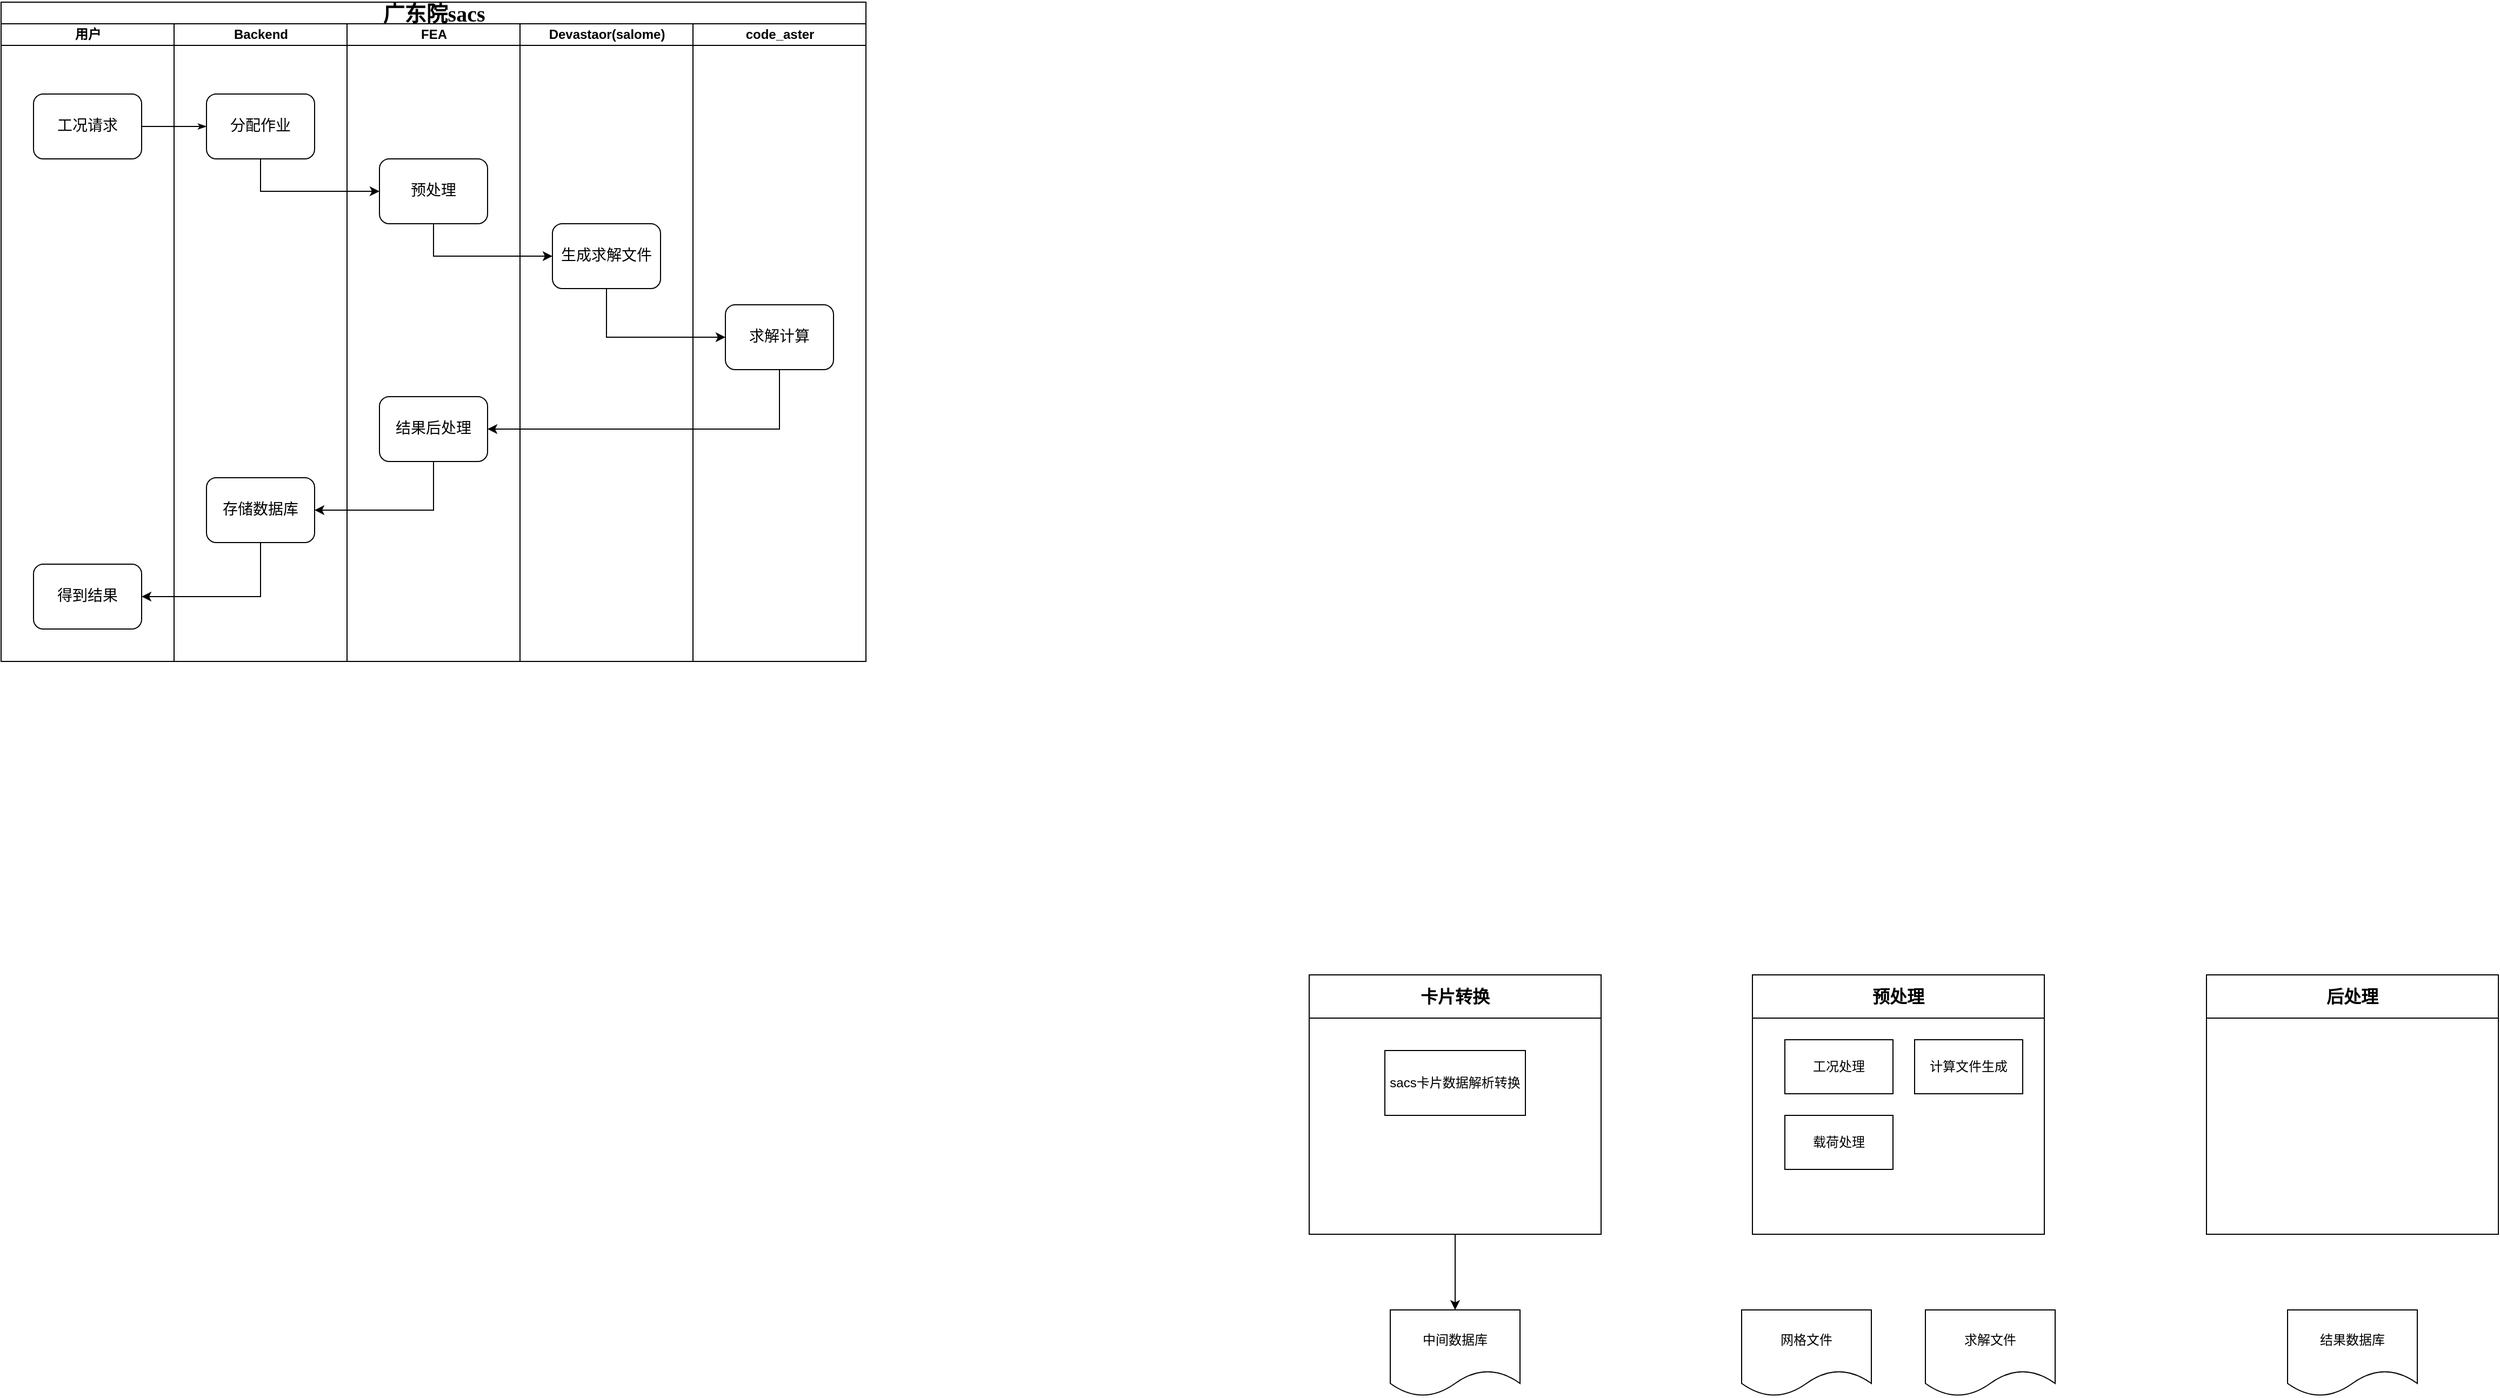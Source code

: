 <mxfile version="28.2.0">
  <diagram name="Page-1" id="74e2e168-ea6b-b213-b513-2b3c1d86103e">
    <mxGraphModel dx="779" dy="614" grid="1" gridSize="10" guides="1" tooltips="1" connect="1" arrows="1" fold="1" page="1" pageScale="1" pageWidth="1100" pageHeight="850" background="none" math="0" shadow="0">
      <root>
        <mxCell id="0" />
        <mxCell id="1" parent="0" />
        <mxCell id="77e6c97f196da883-1" value="&lt;font style=&quot;font-size: 20px;&quot;&gt;广东院sacs&lt;/font&gt;" style="swimlane;html=1;childLayout=stackLayout;startSize=20;rounded=0;shadow=0;labelBackgroundColor=none;strokeWidth=1;fontFamily=Verdana;fontSize=8;align=center;" parent="1" vertex="1">
          <mxGeometry x="70" y="20" width="800" height="610" as="geometry" />
        </mxCell>
        <mxCell id="77e6c97f196da883-2" value="用户" style="swimlane;html=1;startSize=20;" parent="77e6c97f196da883-1" vertex="1">
          <mxGeometry y="20" width="160" height="590" as="geometry" />
        </mxCell>
        <mxCell id="77e6c97f196da883-8" value="工况请求" style="rounded=1;whiteSpace=wrap;html=1;shadow=0;labelBackgroundColor=none;strokeWidth=1;fontFamily=Verdana;fontSize=14;align=center;" parent="77e6c97f196da883-2" vertex="1">
          <mxGeometry x="30" y="65" width="100" height="60" as="geometry" />
        </mxCell>
        <mxCell id="9iy6A6iOUr_-d6wuEB2l-32" value="得到结果" style="rounded=1;whiteSpace=wrap;html=1;shadow=0;labelBackgroundColor=none;strokeWidth=1;fontFamily=Verdana;fontSize=14;align=center;" vertex="1" parent="77e6c97f196da883-2">
          <mxGeometry x="30" y="500" width="100" height="60" as="geometry" />
        </mxCell>
        <mxCell id="77e6c97f196da883-26" style="edgeStyle=orthogonalEdgeStyle;rounded=1;html=1;labelBackgroundColor=none;startArrow=none;startFill=0;startSize=5;endArrow=classicThin;endFill=1;endSize=5;jettySize=auto;orthogonalLoop=1;strokeWidth=1;fontFamily=Verdana;fontSize=14;" parent="77e6c97f196da883-1" source="77e6c97f196da883-8" target="77e6c97f196da883-11" edge="1">
          <mxGeometry relative="1" as="geometry" />
        </mxCell>
        <mxCell id="77e6c97f196da883-3" value="Backend" style="swimlane;html=1;startSize=20;" parent="77e6c97f196da883-1" vertex="1">
          <mxGeometry x="160" y="20" width="160" height="590" as="geometry" />
        </mxCell>
        <mxCell id="77e6c97f196da883-11" value="分配作业" style="rounded=1;whiteSpace=wrap;html=1;shadow=0;labelBackgroundColor=none;strokeWidth=1;fontFamily=Verdana;fontSize=14;align=center;" parent="77e6c97f196da883-3" vertex="1">
          <mxGeometry x="30" y="65" width="100" height="60" as="geometry" />
        </mxCell>
        <mxCell id="9iy6A6iOUr_-d6wuEB2l-11" value="存储数据库" style="rounded=1;whiteSpace=wrap;html=1;shadow=0;labelBackgroundColor=none;strokeWidth=1;fontFamily=Verdana;fontSize=14;align=center;" vertex="1" parent="77e6c97f196da883-3">
          <mxGeometry x="30" y="420" width="100" height="60" as="geometry" />
        </mxCell>
        <mxCell id="77e6c97f196da883-4" value="FEA" style="swimlane;html=1;startSize=20;" parent="77e6c97f196da883-1" vertex="1">
          <mxGeometry x="320" y="20" width="160" height="590" as="geometry" />
        </mxCell>
        <mxCell id="77e6c97f196da883-12" value="预处理" style="rounded=1;whiteSpace=wrap;html=1;shadow=0;labelBackgroundColor=none;strokeWidth=1;fontFamily=Verdana;fontSize=14;align=center;" parent="77e6c97f196da883-4" vertex="1">
          <mxGeometry x="30" y="125" width="100" height="60" as="geometry" />
        </mxCell>
        <mxCell id="9iy6A6iOUr_-d6wuEB2l-6" value="结果后处理" style="rounded=1;whiteSpace=wrap;html=1;shadow=0;labelBackgroundColor=none;strokeWidth=1;fontFamily=Verdana;fontSize=14;align=center;" vertex="1" parent="77e6c97f196da883-4">
          <mxGeometry x="30" y="345" width="100" height="60" as="geometry" />
        </mxCell>
        <mxCell id="77e6c97f196da883-5" value="Devastaor(salome)" style="swimlane;html=1;startSize=20;" parent="77e6c97f196da883-1" vertex="1">
          <mxGeometry x="480" y="20" width="160" height="590" as="geometry" />
        </mxCell>
        <mxCell id="77e6c97f196da883-15" value="生成求解文件" style="rounded=1;whiteSpace=wrap;html=1;shadow=0;labelBackgroundColor=none;strokeWidth=1;fontFamily=Verdana;fontSize=14;align=center;" parent="77e6c97f196da883-5" vertex="1">
          <mxGeometry x="30" y="185" width="100" height="60" as="geometry" />
        </mxCell>
        <mxCell id="77e6c97f196da883-6" value="code_aster" style="swimlane;html=1;startSize=20;" parent="77e6c97f196da883-1" vertex="1">
          <mxGeometry x="640" y="20" width="160" height="590" as="geometry" />
        </mxCell>
        <mxCell id="9iy6A6iOUr_-d6wuEB2l-2" value="求解计算" style="rounded=1;whiteSpace=wrap;html=1;shadow=0;labelBackgroundColor=none;strokeWidth=1;fontFamily=Verdana;fontSize=14;align=center;" vertex="1" parent="77e6c97f196da883-6">
          <mxGeometry x="30" y="260" width="100" height="60" as="geometry" />
        </mxCell>
        <mxCell id="9iy6A6iOUr_-d6wuEB2l-1" style="edgeStyle=orthogonalEdgeStyle;rounded=0;orthogonalLoop=1;jettySize=auto;html=1;entryX=0;entryY=0.5;entryDx=0;entryDy=0;exitX=0.5;exitY=1;exitDx=0;exitDy=0;startArrow=none;startFill=0;" edge="1" parent="77e6c97f196da883-1" source="77e6c97f196da883-11" target="77e6c97f196da883-12">
          <mxGeometry relative="1" as="geometry" />
        </mxCell>
        <mxCell id="9iy6A6iOUr_-d6wuEB2l-3" style="edgeStyle=orthogonalEdgeStyle;rounded=0;orthogonalLoop=1;jettySize=auto;html=1;entryX=0;entryY=0.5;entryDx=0;entryDy=0;exitX=0.5;exitY=1;exitDx=0;exitDy=0;" edge="1" parent="77e6c97f196da883-1" source="77e6c97f196da883-12" target="77e6c97f196da883-15">
          <mxGeometry relative="1" as="geometry" />
        </mxCell>
        <mxCell id="9iy6A6iOUr_-d6wuEB2l-5" style="edgeStyle=orthogonalEdgeStyle;rounded=0;orthogonalLoop=1;jettySize=auto;html=1;entryX=0;entryY=0.5;entryDx=0;entryDy=0;exitX=0.5;exitY=1;exitDx=0;exitDy=0;" edge="1" parent="77e6c97f196da883-1" source="77e6c97f196da883-15" target="9iy6A6iOUr_-d6wuEB2l-2">
          <mxGeometry relative="1" as="geometry" />
        </mxCell>
        <mxCell id="9iy6A6iOUr_-d6wuEB2l-7" style="edgeStyle=orthogonalEdgeStyle;rounded=0;orthogonalLoop=1;jettySize=auto;html=1;entryX=1;entryY=0.5;entryDx=0;entryDy=0;exitX=0.5;exitY=1;exitDx=0;exitDy=0;" edge="1" parent="77e6c97f196da883-1" source="9iy6A6iOUr_-d6wuEB2l-2" target="9iy6A6iOUr_-d6wuEB2l-6">
          <mxGeometry relative="1" as="geometry" />
        </mxCell>
        <mxCell id="9iy6A6iOUr_-d6wuEB2l-12" style="edgeStyle=orthogonalEdgeStyle;rounded=0;orthogonalLoop=1;jettySize=auto;html=1;entryX=1;entryY=0.5;entryDx=0;entryDy=0;exitX=0.5;exitY=1;exitDx=0;exitDy=0;" edge="1" parent="77e6c97f196da883-1" source="9iy6A6iOUr_-d6wuEB2l-6" target="9iy6A6iOUr_-d6wuEB2l-11">
          <mxGeometry relative="1" as="geometry" />
        </mxCell>
        <mxCell id="9iy6A6iOUr_-d6wuEB2l-33" style="edgeStyle=orthogonalEdgeStyle;rounded=0;orthogonalLoop=1;jettySize=auto;html=1;entryX=1;entryY=0.5;entryDx=0;entryDy=0;exitX=0.5;exitY=1;exitDx=0;exitDy=0;" edge="1" parent="77e6c97f196da883-1" source="9iy6A6iOUr_-d6wuEB2l-11" target="9iy6A6iOUr_-d6wuEB2l-32">
          <mxGeometry relative="1" as="geometry" />
        </mxCell>
        <mxCell id="9iy6A6iOUr_-d6wuEB2l-44" style="edgeStyle=orthogonalEdgeStyle;rounded=0;orthogonalLoop=1;jettySize=auto;html=1;exitX=0.5;exitY=1;exitDx=0;exitDy=0;entryX=0.5;entryY=0;entryDx=0;entryDy=0;" edge="1" parent="1" source="9iy6A6iOUr_-d6wuEB2l-38" target="9iy6A6iOUr_-d6wuEB2l-43">
          <mxGeometry relative="1" as="geometry" />
        </mxCell>
        <mxCell id="9iy6A6iOUr_-d6wuEB2l-38" value="卡片转换" style="swimlane;whiteSpace=wrap;html=1;startSize=40;fontSize=16;" vertex="1" parent="1">
          <mxGeometry x="1280" y="920" width="270" height="240" as="geometry" />
        </mxCell>
        <mxCell id="9iy6A6iOUr_-d6wuEB2l-48" value="sacs卡片数据解析转换" style="rounded=0;whiteSpace=wrap;html=1;" vertex="1" parent="9iy6A6iOUr_-d6wuEB2l-38">
          <mxGeometry x="70" y="70" width="130" height="60" as="geometry" />
        </mxCell>
        <mxCell id="9iy6A6iOUr_-d6wuEB2l-39" value="预处理" style="swimlane;whiteSpace=wrap;html=1;startSize=40;fontSize=16;" vertex="1" parent="1">
          <mxGeometry x="1690" y="920" width="270" height="240" as="geometry" />
        </mxCell>
        <mxCell id="9iy6A6iOUr_-d6wuEB2l-49" value="工况处理" style="rounded=0;whiteSpace=wrap;html=1;" vertex="1" parent="9iy6A6iOUr_-d6wuEB2l-39">
          <mxGeometry x="30" y="60" width="100" height="50" as="geometry" />
        </mxCell>
        <mxCell id="9iy6A6iOUr_-d6wuEB2l-50" value="载荷处理" style="rounded=0;whiteSpace=wrap;html=1;" vertex="1" parent="9iy6A6iOUr_-d6wuEB2l-39">
          <mxGeometry x="30" y="130" width="100" height="50" as="geometry" />
        </mxCell>
        <mxCell id="9iy6A6iOUr_-d6wuEB2l-51" value="计算文件生成" style="rounded=0;whiteSpace=wrap;html=1;" vertex="1" parent="9iy6A6iOUr_-d6wuEB2l-39">
          <mxGeometry x="150" y="60" width="100" height="50" as="geometry" />
        </mxCell>
        <mxCell id="9iy6A6iOUr_-d6wuEB2l-40" value="后处理" style="swimlane;whiteSpace=wrap;html=1;startSize=40;fontSize=16;" vertex="1" parent="1">
          <mxGeometry x="2110" y="920" width="270" height="240" as="geometry" />
        </mxCell>
        <mxCell id="9iy6A6iOUr_-d6wuEB2l-43" value="中间数据库" style="shape=document;whiteSpace=wrap;html=1;boundedLbl=1;" vertex="1" parent="1">
          <mxGeometry x="1355" y="1230" width="120" height="80" as="geometry" />
        </mxCell>
        <mxCell id="9iy6A6iOUr_-d6wuEB2l-45" value="网格文件" style="shape=document;whiteSpace=wrap;html=1;boundedLbl=1;" vertex="1" parent="1">
          <mxGeometry x="1680" y="1230" width="120" height="80" as="geometry" />
        </mxCell>
        <mxCell id="9iy6A6iOUr_-d6wuEB2l-46" value="求解文件" style="shape=document;whiteSpace=wrap;html=1;boundedLbl=1;" vertex="1" parent="1">
          <mxGeometry x="1850" y="1230" width="120" height="80" as="geometry" />
        </mxCell>
        <mxCell id="9iy6A6iOUr_-d6wuEB2l-47" value="结果数据库" style="shape=document;whiteSpace=wrap;html=1;boundedLbl=1;" vertex="1" parent="1">
          <mxGeometry x="2185" y="1230" width="120" height="80" as="geometry" />
        </mxCell>
      </root>
    </mxGraphModel>
  </diagram>
</mxfile>
